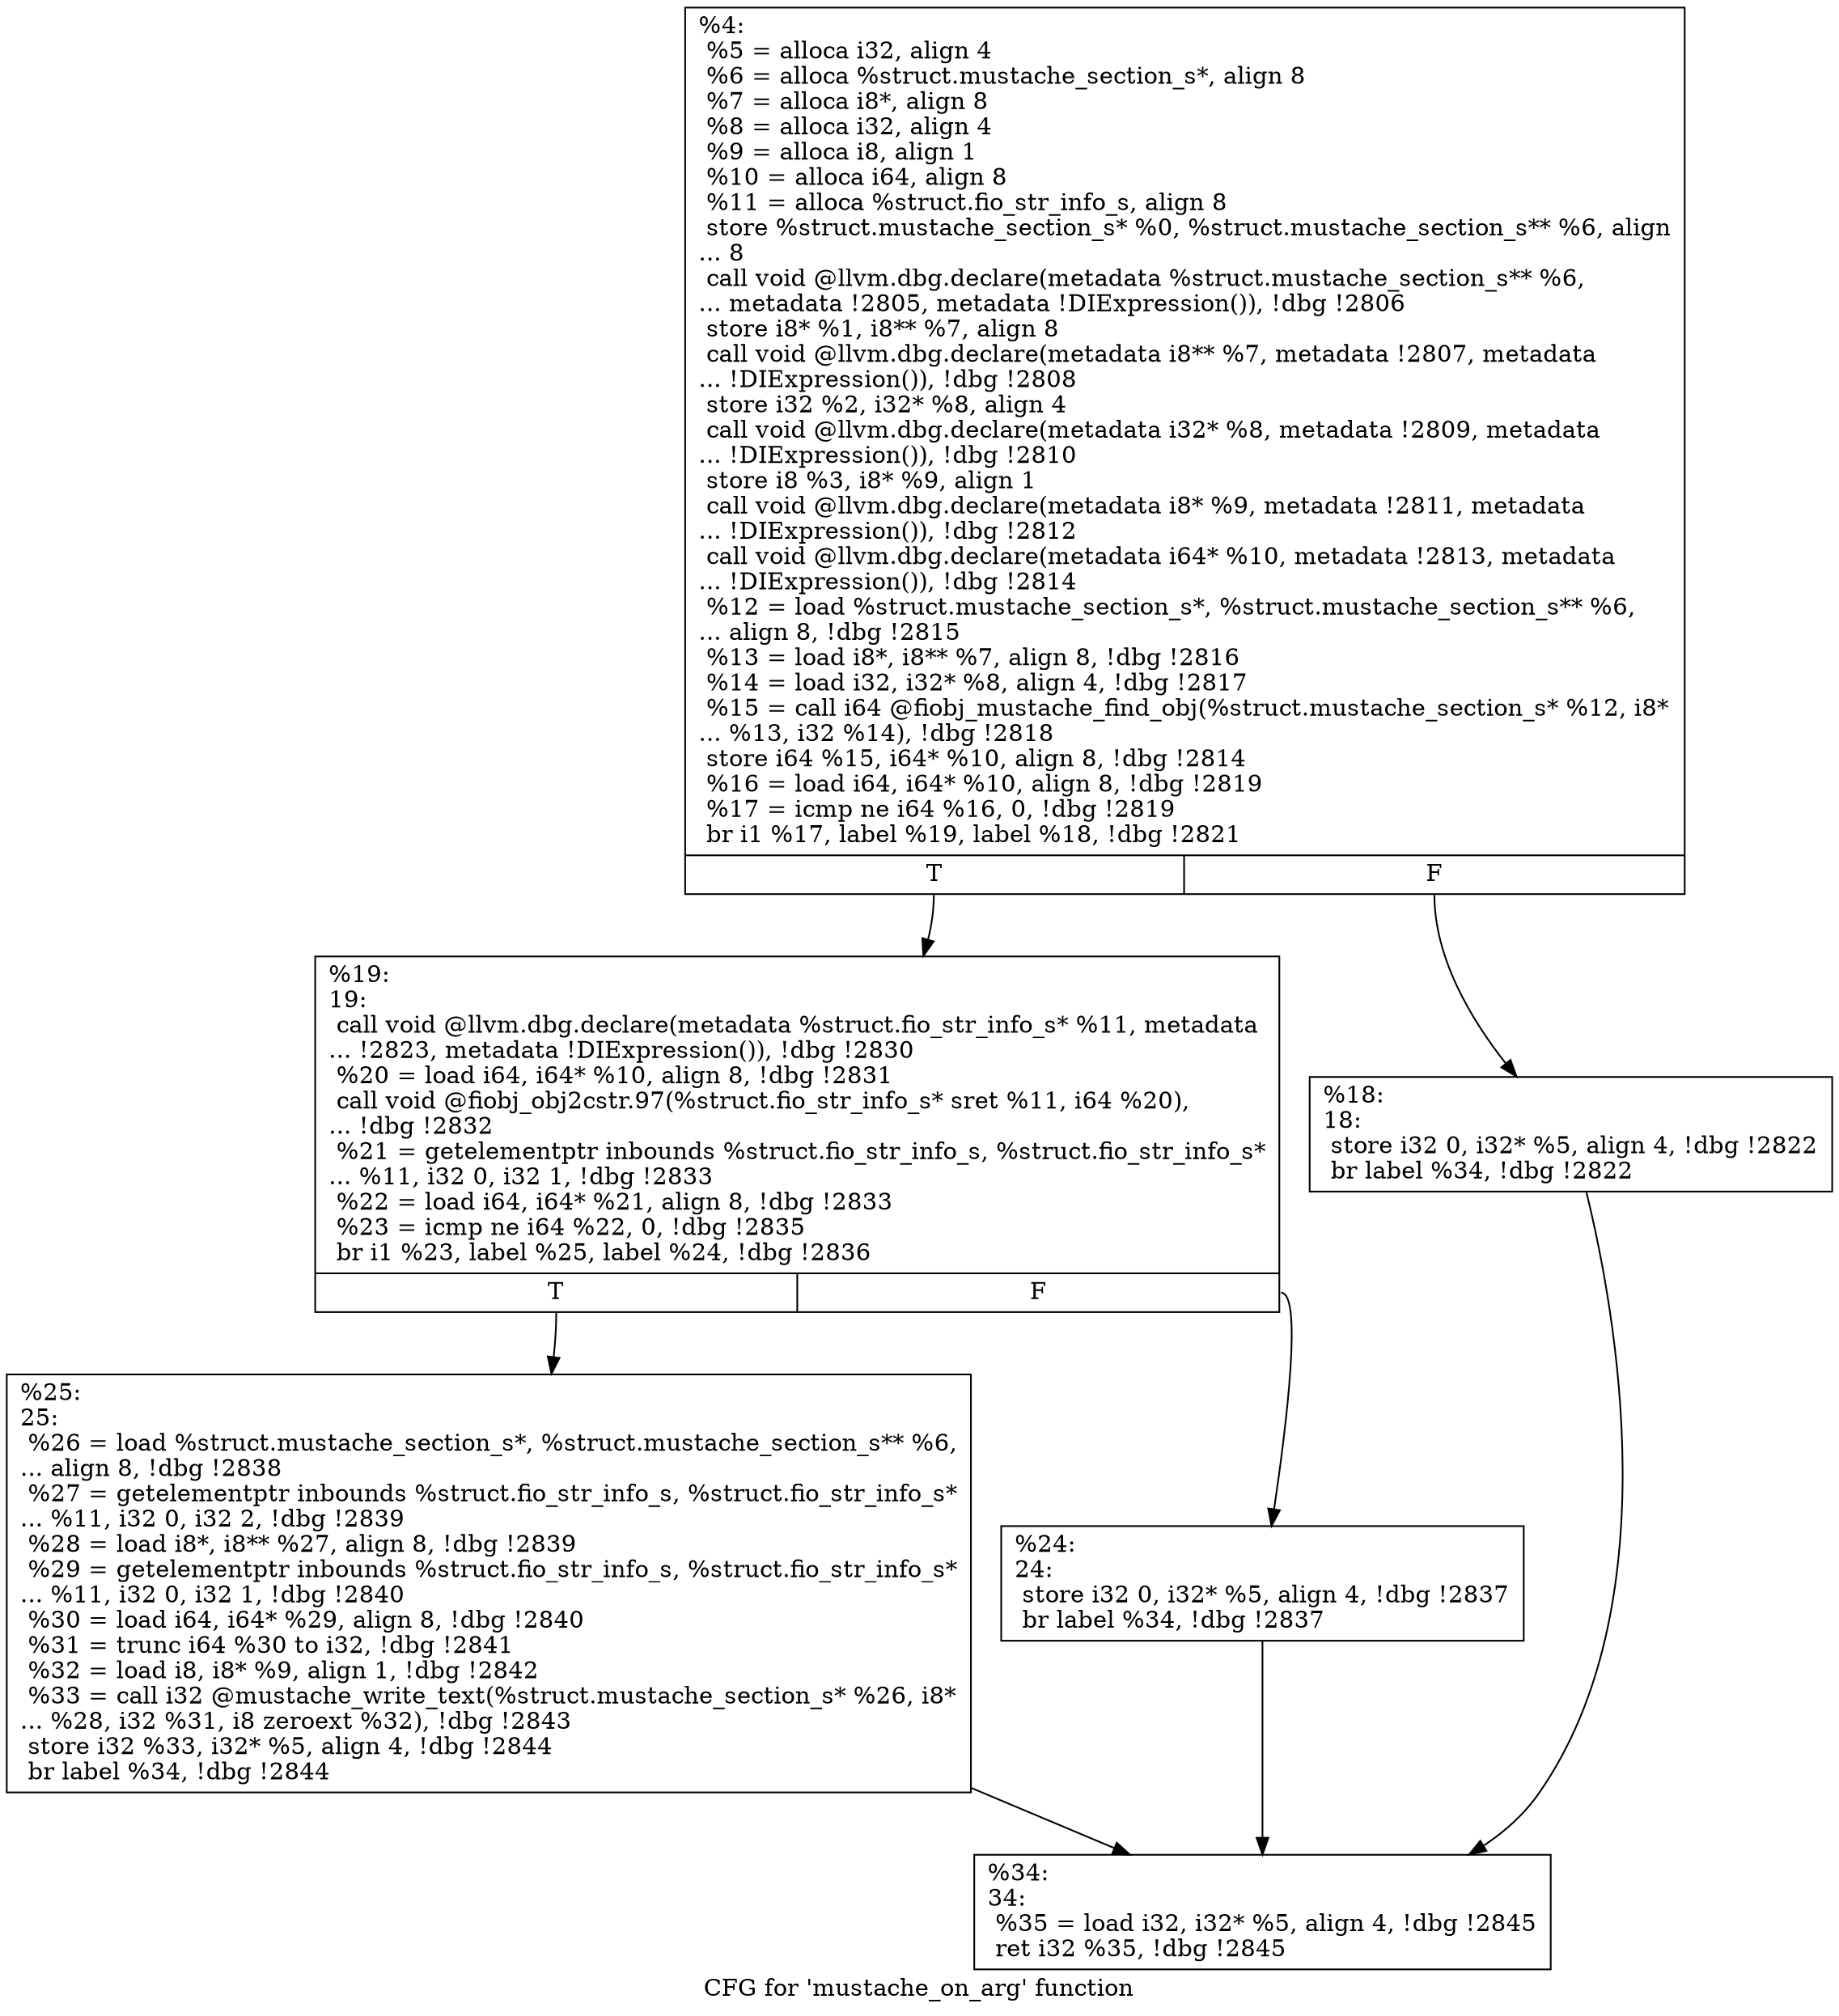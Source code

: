 digraph "CFG for 'mustache_on_arg' function" {
	label="CFG for 'mustache_on_arg' function";

	Node0x556851fe39a0 [shape=record,label="{%4:\l  %5 = alloca i32, align 4\l  %6 = alloca %struct.mustache_section_s*, align 8\l  %7 = alloca i8*, align 8\l  %8 = alloca i32, align 4\l  %9 = alloca i8, align 1\l  %10 = alloca i64, align 8\l  %11 = alloca %struct.fio_str_info_s, align 8\l  store %struct.mustache_section_s* %0, %struct.mustache_section_s** %6, align\l... 8\l  call void @llvm.dbg.declare(metadata %struct.mustache_section_s** %6,\l... metadata !2805, metadata !DIExpression()), !dbg !2806\l  store i8* %1, i8** %7, align 8\l  call void @llvm.dbg.declare(metadata i8** %7, metadata !2807, metadata\l... !DIExpression()), !dbg !2808\l  store i32 %2, i32* %8, align 4\l  call void @llvm.dbg.declare(metadata i32* %8, metadata !2809, metadata\l... !DIExpression()), !dbg !2810\l  store i8 %3, i8* %9, align 1\l  call void @llvm.dbg.declare(metadata i8* %9, metadata !2811, metadata\l... !DIExpression()), !dbg !2812\l  call void @llvm.dbg.declare(metadata i64* %10, metadata !2813, metadata\l... !DIExpression()), !dbg !2814\l  %12 = load %struct.mustache_section_s*, %struct.mustache_section_s** %6,\l... align 8, !dbg !2815\l  %13 = load i8*, i8** %7, align 8, !dbg !2816\l  %14 = load i32, i32* %8, align 4, !dbg !2817\l  %15 = call i64 @fiobj_mustache_find_obj(%struct.mustache_section_s* %12, i8*\l... %13, i32 %14), !dbg !2818\l  store i64 %15, i64* %10, align 8, !dbg !2814\l  %16 = load i64, i64* %10, align 8, !dbg !2819\l  %17 = icmp ne i64 %16, 0, !dbg !2819\l  br i1 %17, label %19, label %18, !dbg !2821\l|{<s0>T|<s1>F}}"];
	Node0x556851fe39a0:s0 -> Node0x556851fe4e20;
	Node0x556851fe39a0:s1 -> Node0x556851fe4dd0;
	Node0x556851fe4dd0 [shape=record,label="{%18:\l18:                                               \l  store i32 0, i32* %5, align 4, !dbg !2822\l  br label %34, !dbg !2822\l}"];
	Node0x556851fe4dd0 -> Node0x556851fe4f10;
	Node0x556851fe4e20 [shape=record,label="{%19:\l19:                                               \l  call void @llvm.dbg.declare(metadata %struct.fio_str_info_s* %11, metadata\l... !2823, metadata !DIExpression()), !dbg !2830\l  %20 = load i64, i64* %10, align 8, !dbg !2831\l  call void @fiobj_obj2cstr.97(%struct.fio_str_info_s* sret %11, i64 %20),\l... !dbg !2832\l  %21 = getelementptr inbounds %struct.fio_str_info_s, %struct.fio_str_info_s*\l... %11, i32 0, i32 1, !dbg !2833\l  %22 = load i64, i64* %21, align 8, !dbg !2833\l  %23 = icmp ne i64 %22, 0, !dbg !2835\l  br i1 %23, label %25, label %24, !dbg !2836\l|{<s0>T|<s1>F}}"];
	Node0x556851fe4e20:s0 -> Node0x556851fe4ec0;
	Node0x556851fe4e20:s1 -> Node0x556851fe4e70;
	Node0x556851fe4e70 [shape=record,label="{%24:\l24:                                               \l  store i32 0, i32* %5, align 4, !dbg !2837\l  br label %34, !dbg !2837\l}"];
	Node0x556851fe4e70 -> Node0x556851fe4f10;
	Node0x556851fe4ec0 [shape=record,label="{%25:\l25:                                               \l  %26 = load %struct.mustache_section_s*, %struct.mustache_section_s** %6,\l... align 8, !dbg !2838\l  %27 = getelementptr inbounds %struct.fio_str_info_s, %struct.fio_str_info_s*\l... %11, i32 0, i32 2, !dbg !2839\l  %28 = load i8*, i8** %27, align 8, !dbg !2839\l  %29 = getelementptr inbounds %struct.fio_str_info_s, %struct.fio_str_info_s*\l... %11, i32 0, i32 1, !dbg !2840\l  %30 = load i64, i64* %29, align 8, !dbg !2840\l  %31 = trunc i64 %30 to i32, !dbg !2841\l  %32 = load i8, i8* %9, align 1, !dbg !2842\l  %33 = call i32 @mustache_write_text(%struct.mustache_section_s* %26, i8*\l... %28, i32 %31, i8 zeroext %32), !dbg !2843\l  store i32 %33, i32* %5, align 4, !dbg !2844\l  br label %34, !dbg !2844\l}"];
	Node0x556851fe4ec0 -> Node0x556851fe4f10;
	Node0x556851fe4f10 [shape=record,label="{%34:\l34:                                               \l  %35 = load i32, i32* %5, align 4, !dbg !2845\l  ret i32 %35, !dbg !2845\l}"];
}
